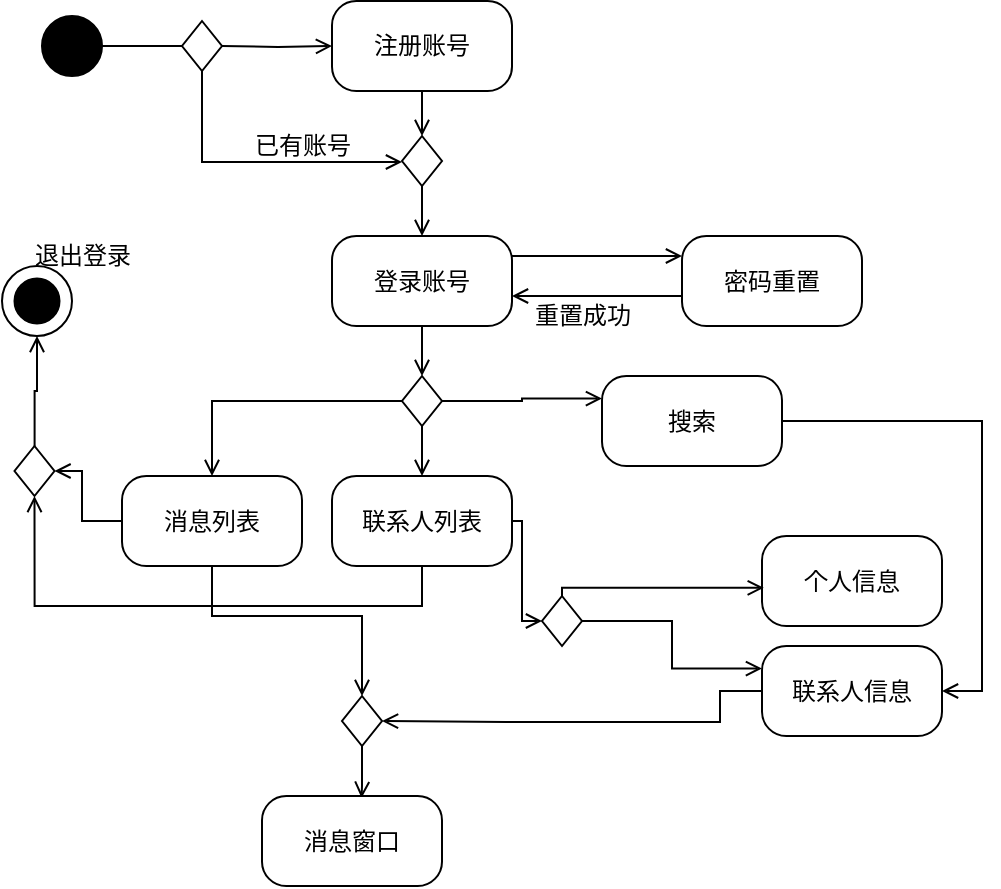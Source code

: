 <mxfile>
    <diagram id="ScOBFNBwI5HXRmlx9D52" name="第 1 页">
        <mxGraphModel dx="974" dy="431" grid="0" gridSize="10" guides="1" tooltips="1" connect="1" arrows="1" fold="1" page="1" pageScale="1" pageWidth="827" pageHeight="1169" background="#ffffff" math="0" shadow="0">
            <root>
                <mxCell id="0"/>
                <mxCell id="1" parent="0"/>
                <mxCell id="2" value="" style="ellipse;whiteSpace=wrap;html=1;aspect=fixed;fillColor=#000000;" parent="1" vertex="1">
                    <mxGeometry x="30" y="120" width="30" height="30" as="geometry"/>
                </mxCell>
                <mxCell id="3" value="注册账号" style="rounded=1;whiteSpace=wrap;html=1;arcSize=27;" parent="1" vertex="1">
                    <mxGeometry x="175" y="112.5" width="90" height="45" as="geometry"/>
                </mxCell>
                <mxCell id="5" value="" style="ellipse;whiteSpace=wrap;html=1;aspect=fixed;" parent="1" vertex="1">
                    <mxGeometry x="10" y="245" width="35" height="35" as="geometry"/>
                </mxCell>
                <mxCell id="7" value="" style="ellipse;whiteSpace=wrap;html=1;aspect=fixed;fillColor=#000000;" parent="1" vertex="1">
                    <mxGeometry x="16.25" y="251.25" width="22.5" height="22.5" as="geometry"/>
                </mxCell>
                <mxCell id="20" style="edgeStyle=orthogonalEdgeStyle;rounded=0;orthogonalLoop=1;jettySize=auto;html=1;entryX=0.5;entryY=0;entryDx=0;entryDy=0;endArrow=open;endFill=0;exitX=0.5;exitY=1;exitDx=0;exitDy=0;" parent="1" source="3" target="19" edge="1">
                    <mxGeometry relative="1" as="geometry">
                        <mxPoint x="220" y="227.5" as="sourcePoint"/>
                    </mxGeometry>
                </mxCell>
                <mxCell id="16" style="edgeStyle=orthogonalEdgeStyle;rounded=0;orthogonalLoop=1;jettySize=auto;html=1;entryX=0;entryY=0.5;entryDx=0;entryDy=0;endArrow=open;endFill=0;" parent="1" target="3" edge="1">
                    <mxGeometry relative="1" as="geometry">
                        <mxPoint x="120" y="135" as="sourcePoint"/>
                    </mxGeometry>
                </mxCell>
                <mxCell id="14" value="" style="endArrow=none;html=1;entryX=0;entryY=0.5;entryDx=0;entryDy=0;exitX=1;exitY=0.5;exitDx=0;exitDy=0;" parent="1" source="2" target="18" edge="1">
                    <mxGeometry width="50" height="50" relative="1" as="geometry">
                        <mxPoint x="60" y="135" as="sourcePoint"/>
                        <mxPoint x="90" y="135" as="targetPoint"/>
                    </mxGeometry>
                </mxCell>
                <mxCell id="21" style="edgeStyle=orthogonalEdgeStyle;rounded=0;orthogonalLoop=1;jettySize=auto;html=1;entryX=0;entryY=0.5;entryDx=0;entryDy=0;endArrow=open;endFill=0;" parent="1" source="18" target="19" edge="1">
                    <mxGeometry relative="1" as="geometry">
                        <Array as="points">
                            <mxPoint x="110" y="193"/>
                            <mxPoint x="210" y="193"/>
                        </Array>
                    </mxGeometry>
                </mxCell>
                <mxCell id="18" value="" style="rhombus;whiteSpace=wrap;html=1;fillColor=#FFFFFF;" parent="1" vertex="1">
                    <mxGeometry x="100" y="122.5" width="20" height="25" as="geometry"/>
                </mxCell>
                <mxCell id="24" style="edgeStyle=orthogonalEdgeStyle;rounded=0;orthogonalLoop=1;jettySize=auto;html=1;entryX=0.5;entryY=0;entryDx=0;entryDy=0;endArrow=open;endFill=0;" parent="1" source="19" target="23" edge="1">
                    <mxGeometry relative="1" as="geometry"/>
                </mxCell>
                <mxCell id="19" value="" style="rhombus;whiteSpace=wrap;html=1;fillColor=#FFFFFF;" parent="1" vertex="1">
                    <mxGeometry x="210" y="180" width="20" height="25" as="geometry"/>
                </mxCell>
                <mxCell id="22" value="已有账号" style="text;html=1;align=center;verticalAlign=middle;resizable=0;points=[];autosize=1;strokeColor=none;" parent="1" vertex="1">
                    <mxGeometry x="130" y="175" width="60" height="20" as="geometry"/>
                </mxCell>
                <mxCell id="26" style="edgeStyle=orthogonalEdgeStyle;rounded=0;orthogonalLoop=1;jettySize=auto;html=1;endArrow=open;endFill=0;" parent="1" source="23" target="25" edge="1">
                    <mxGeometry relative="1" as="geometry">
                        <Array as="points">
                            <mxPoint x="300" y="240"/>
                            <mxPoint x="300" y="240"/>
                        </Array>
                    </mxGeometry>
                </mxCell>
                <mxCell id="33" style="edgeStyle=orthogonalEdgeStyle;rounded=0;orthogonalLoop=1;jettySize=auto;html=1;endArrow=open;endFill=0;strokeWidth=1;" parent="1" source="23" edge="1">
                    <mxGeometry relative="1" as="geometry">
                        <mxPoint x="220" y="300" as="targetPoint"/>
                    </mxGeometry>
                </mxCell>
                <mxCell id="23" value="登录账号" style="rounded=1;whiteSpace=wrap;html=1;arcSize=27;" parent="1" vertex="1">
                    <mxGeometry x="175" y="230" width="90" height="45" as="geometry"/>
                </mxCell>
                <mxCell id="28" style="edgeStyle=orthogonalEdgeStyle;rounded=0;orthogonalLoop=1;jettySize=auto;html=1;endArrow=open;endFill=0;" parent="1" source="25" edge="1">
                    <mxGeometry relative="1" as="geometry">
                        <mxPoint x="265" y="260" as="targetPoint"/>
                        <Array as="points">
                            <mxPoint x="265" y="260"/>
                        </Array>
                    </mxGeometry>
                </mxCell>
                <mxCell id="25" value="密码重置" style="rounded=1;whiteSpace=wrap;html=1;arcSize=27;" parent="1" vertex="1">
                    <mxGeometry x="350" y="230" width="90" height="45" as="geometry"/>
                </mxCell>
                <mxCell id="29" value="重置成功" style="text;html=1;align=center;verticalAlign=middle;resizable=0;points=[];autosize=1;strokeColor=none;" parent="1" vertex="1">
                    <mxGeometry x="270" y="260" width="60" height="20" as="geometry"/>
                </mxCell>
                <mxCell id="52" style="edgeStyle=orthogonalEdgeStyle;rounded=0;orthogonalLoop=1;jettySize=auto;html=1;entryX=0.5;entryY=0;entryDx=0;entryDy=0;endArrow=open;endFill=0;strokeWidth=1;" parent="1" source="30" target="49" edge="1">
                    <mxGeometry relative="1" as="geometry">
                        <Array as="points">
                            <mxPoint x="115" y="420"/>
                            <mxPoint x="190" y="420"/>
                        </Array>
                    </mxGeometry>
                </mxCell>
                <mxCell id="58" style="edgeStyle=orthogonalEdgeStyle;rounded=0;orthogonalLoop=1;jettySize=auto;html=1;entryX=1;entryY=0.5;entryDx=0;entryDy=0;endArrow=open;endFill=0;strokeWidth=1;" parent="1" source="30" target="55" edge="1">
                    <mxGeometry relative="1" as="geometry"/>
                </mxCell>
                <mxCell id="30" value="消息列表" style="rounded=1;whiteSpace=wrap;html=1;arcSize=27;" parent="1" vertex="1">
                    <mxGeometry x="70" y="350" width="90" height="45" as="geometry"/>
                </mxCell>
                <mxCell id="46" style="edgeStyle=orthogonalEdgeStyle;rounded=0;orthogonalLoop=1;jettySize=auto;html=1;entryX=0;entryY=0.5;entryDx=0;entryDy=0;endArrow=open;endFill=0;strokeWidth=1;" parent="1" source="31" target="44" edge="1">
                    <mxGeometry relative="1" as="geometry">
                        <Array as="points">
                            <mxPoint x="270" y="373"/>
                            <mxPoint x="270" y="423"/>
                        </Array>
                    </mxGeometry>
                </mxCell>
                <mxCell id="59" style="edgeStyle=orthogonalEdgeStyle;rounded=0;orthogonalLoop=1;jettySize=auto;html=1;entryX=0.5;entryY=1;entryDx=0;entryDy=0;endArrow=open;endFill=0;strokeWidth=1;exitX=0.5;exitY=1;exitDx=0;exitDy=0;" parent="1" source="31" target="55" edge="1">
                    <mxGeometry relative="1" as="geometry"/>
                </mxCell>
                <mxCell id="31" value="联系人列表" style="rounded=1;whiteSpace=wrap;html=1;arcSize=27;" parent="1" vertex="1">
                    <mxGeometry x="175" y="350" width="90" height="45" as="geometry"/>
                </mxCell>
                <mxCell id="40" style="edgeStyle=orthogonalEdgeStyle;rounded=0;orthogonalLoop=1;jettySize=auto;html=1;endArrow=open;endFill=0;strokeWidth=1;" parent="1" source="39" target="31" edge="1">
                    <mxGeometry relative="1" as="geometry"/>
                </mxCell>
                <mxCell id="41" style="edgeStyle=orthogonalEdgeStyle;rounded=0;orthogonalLoop=1;jettySize=auto;html=1;entryX=0.5;entryY=0;entryDx=0;entryDy=0;endArrow=open;endFill=0;strokeWidth=1;" parent="1" source="39" target="30" edge="1">
                    <mxGeometry relative="1" as="geometry"/>
                </mxCell>
                <mxCell id="61" style="edgeStyle=orthogonalEdgeStyle;rounded=0;orthogonalLoop=1;jettySize=auto;html=1;entryX=0;entryY=0.25;entryDx=0;entryDy=0;endArrow=open;endFill=0;strokeWidth=1;" parent="1" source="39" target="60" edge="1">
                    <mxGeometry relative="1" as="geometry">
                        <Array as="points">
                            <mxPoint x="270" y="313"/>
                            <mxPoint x="270" y="311"/>
                        </Array>
                    </mxGeometry>
                </mxCell>
                <mxCell id="39" value="" style="rhombus;whiteSpace=wrap;html=1;fillColor=#FFFFFF;" parent="1" vertex="1">
                    <mxGeometry x="210" y="300" width="20" height="25" as="geometry"/>
                </mxCell>
                <mxCell id="51" style="edgeStyle=orthogonalEdgeStyle;rounded=0;orthogonalLoop=1;jettySize=auto;html=1;entryX=1;entryY=0.5;entryDx=0;entryDy=0;endArrow=open;endFill=0;strokeWidth=1;" parent="1" source="42" target="49" edge="1">
                    <mxGeometry relative="1" as="geometry">
                        <Array as="points">
                            <mxPoint x="369" y="458"/>
                            <mxPoint x="369" y="473"/>
                            <mxPoint x="262" y="473"/>
                        </Array>
                    </mxGeometry>
                </mxCell>
                <mxCell id="42" value="联系人信息" style="rounded=1;whiteSpace=wrap;html=1;arcSize=27;" parent="1" vertex="1">
                    <mxGeometry x="390" y="435" width="90" height="45" as="geometry"/>
                </mxCell>
                <mxCell id="43" value="个人信息" style="rounded=1;whiteSpace=wrap;html=1;arcSize=27;" parent="1" vertex="1">
                    <mxGeometry x="390" y="380" width="90" height="45" as="geometry"/>
                </mxCell>
                <mxCell id="47" style="edgeStyle=orthogonalEdgeStyle;rounded=0;orthogonalLoop=1;jettySize=auto;html=1;entryX=0;entryY=0.25;entryDx=0;entryDy=0;endArrow=open;endFill=0;strokeWidth=1;" parent="1" source="44" target="42" edge="1">
                    <mxGeometry relative="1" as="geometry"/>
                </mxCell>
                <mxCell id="48" style="edgeStyle=orthogonalEdgeStyle;rounded=0;orthogonalLoop=1;jettySize=auto;html=1;entryX=0.01;entryY=0.576;entryDx=0;entryDy=0;entryPerimeter=0;endArrow=open;endFill=0;strokeWidth=1;" parent="1" source="44" target="43" edge="1">
                    <mxGeometry relative="1" as="geometry">
                        <Array as="points">
                            <mxPoint x="290" y="406"/>
                        </Array>
                    </mxGeometry>
                </mxCell>
                <mxCell id="44" value="" style="rhombus;whiteSpace=wrap;html=1;fillColor=#FFFFFF;" parent="1" vertex="1">
                    <mxGeometry x="280" y="410" width="20" height="25" as="geometry"/>
                </mxCell>
                <mxCell id="54" style="edgeStyle=orthogonalEdgeStyle;rounded=0;orthogonalLoop=1;jettySize=auto;html=1;entryX=0.553;entryY=0.021;entryDx=0;entryDy=0;entryPerimeter=0;endArrow=open;endFill=0;strokeWidth=1;" parent="1" source="49" target="53" edge="1">
                    <mxGeometry relative="1" as="geometry"/>
                </mxCell>
                <mxCell id="49" value="" style="rhombus;whiteSpace=wrap;html=1;fillColor=#FFFFFF;" parent="1" vertex="1">
                    <mxGeometry x="180" y="460" width="20" height="25" as="geometry"/>
                </mxCell>
                <mxCell id="53" value="消息窗口" style="rounded=1;whiteSpace=wrap;html=1;arcSize=27;" parent="1" vertex="1">
                    <mxGeometry x="140" y="510" width="90" height="45" as="geometry"/>
                </mxCell>
                <mxCell id="56" style="edgeStyle=orthogonalEdgeStyle;rounded=0;orthogonalLoop=1;jettySize=auto;html=1;entryX=0.5;entryY=1;entryDx=0;entryDy=0;endArrow=open;endFill=0;strokeWidth=1;" parent="1" source="55" target="5" edge="1">
                    <mxGeometry relative="1" as="geometry"/>
                </mxCell>
                <mxCell id="55" value="" style="rhombus;whiteSpace=wrap;html=1;fillColor=#FFFFFF;" parent="1" vertex="1">
                    <mxGeometry x="16.25" y="335" width="20" height="25" as="geometry"/>
                </mxCell>
                <mxCell id="57" value="退出登录" style="text;html=1;align=center;verticalAlign=middle;resizable=0;points=[];autosize=1;strokeColor=none;" parent="1" vertex="1">
                    <mxGeometry x="20" y="230" width="60" height="20" as="geometry"/>
                </mxCell>
                <mxCell id="62" style="edgeStyle=orthogonalEdgeStyle;rounded=0;orthogonalLoop=1;jettySize=auto;html=1;entryX=1;entryY=0.5;entryDx=0;entryDy=0;endArrow=open;endFill=0;strokeWidth=1;" parent="1" source="60" target="42" edge="1">
                    <mxGeometry relative="1" as="geometry">
                        <Array as="points">
                            <mxPoint x="500" y="323"/>
                            <mxPoint x="500" y="457"/>
                        </Array>
                    </mxGeometry>
                </mxCell>
                <mxCell id="60" value="搜索" style="rounded=1;whiteSpace=wrap;html=1;arcSize=27;" parent="1" vertex="1">
                    <mxGeometry x="310" y="300" width="90" height="45" as="geometry"/>
                </mxCell>
            </root>
        </mxGraphModel>
    </diagram>
</mxfile>